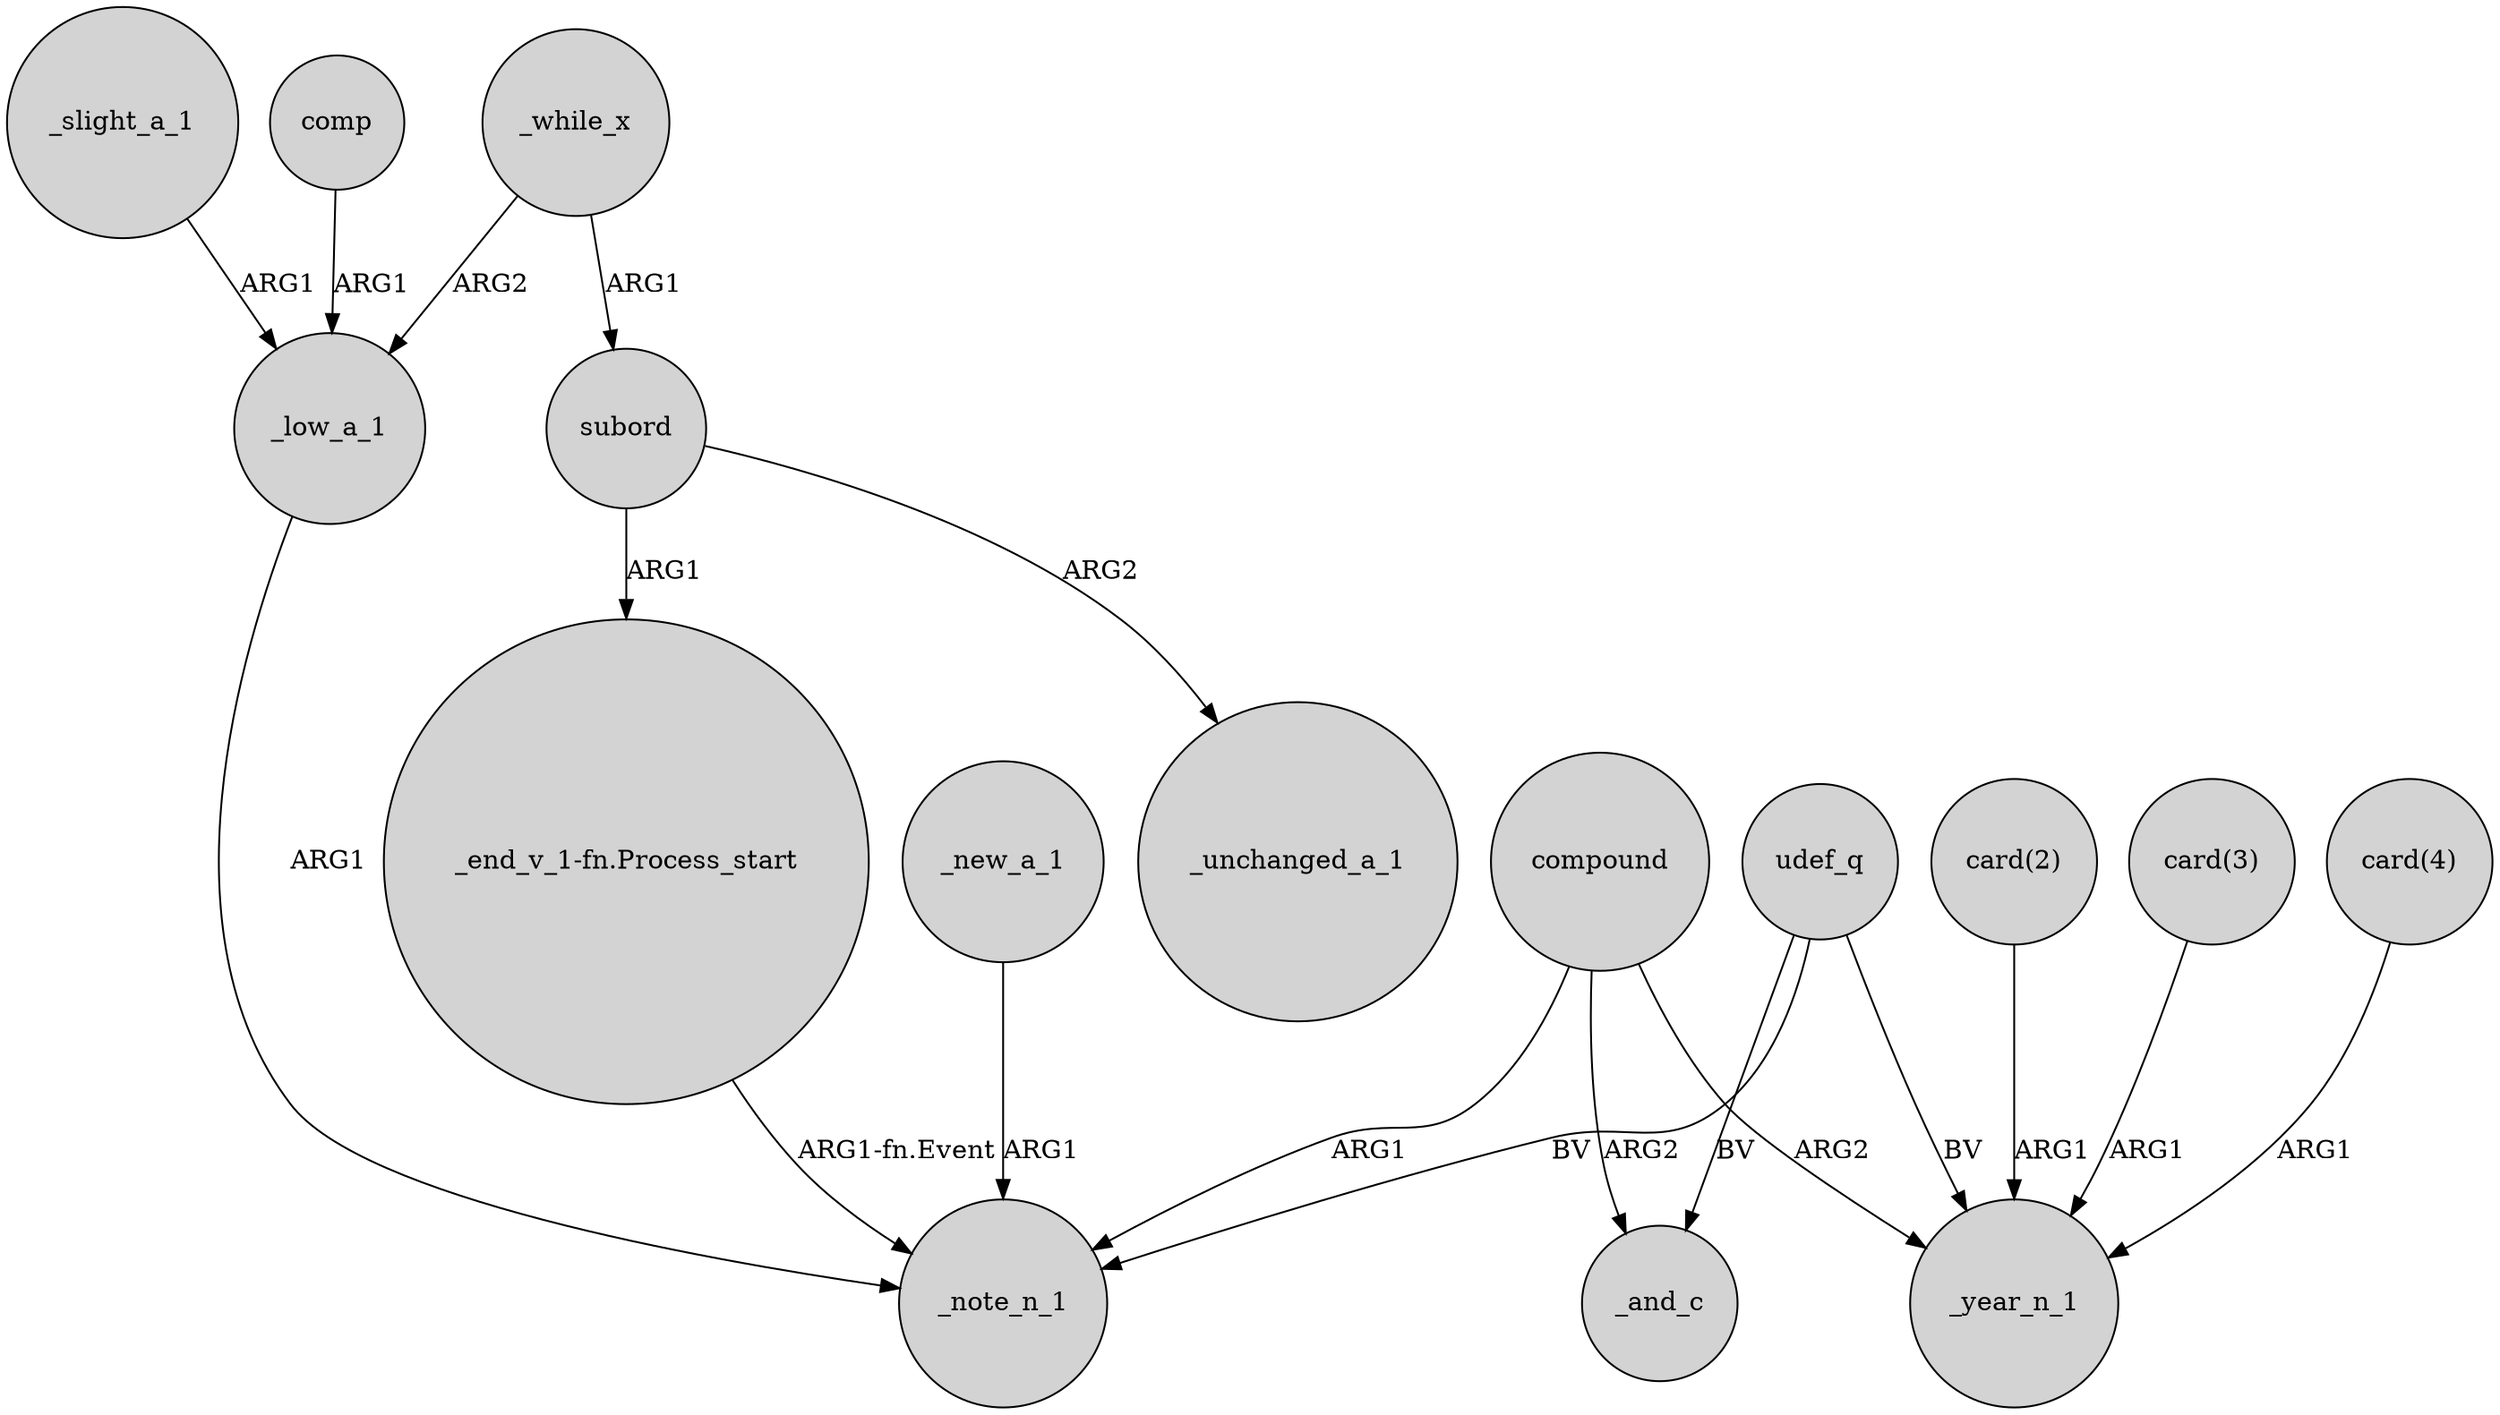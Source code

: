 digraph {
	node [shape=circle style=filled]
	subord -> "_end_v_1-fn.Process_start" [label=ARG1]
	"card(4)" -> _year_n_1 [label=ARG1]
	udef_q -> _year_n_1 [label=BV]
	"card(2)" -> _year_n_1 [label=ARG1]
	"_end_v_1-fn.Process_start" -> _note_n_1 [label="ARG1-fn.Event"]
	comp -> _low_a_1 [label=ARG1]
	udef_q -> _and_c [label=BV]
	udef_q -> _note_n_1 [label=BV]
	_while_x -> subord [label=ARG1]
	compound -> _and_c [label=ARG2]
	compound -> _note_n_1 [label=ARG1]
	subord -> _unchanged_a_1 [label=ARG2]
	"card(3)" -> _year_n_1 [label=ARG1]
	_new_a_1 -> _note_n_1 [label=ARG1]
	_slight_a_1 -> _low_a_1 [label=ARG1]
	_while_x -> _low_a_1 [label=ARG2]
	compound -> _year_n_1 [label=ARG2]
	_low_a_1 -> _note_n_1 [label=ARG1]
}
